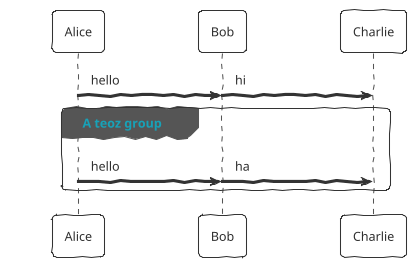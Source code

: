 ' Do not edit
' Theme Gallery
' autogenerated by script
'
@startuml
!theme sketchy-outline
!pragma teoz true
Alice -> Bob : hello
& Bob -> Charlie : hi
group A teoz group
Alice -> Bob : hello
& Bob -> Charlie : ha
end
@enduml
